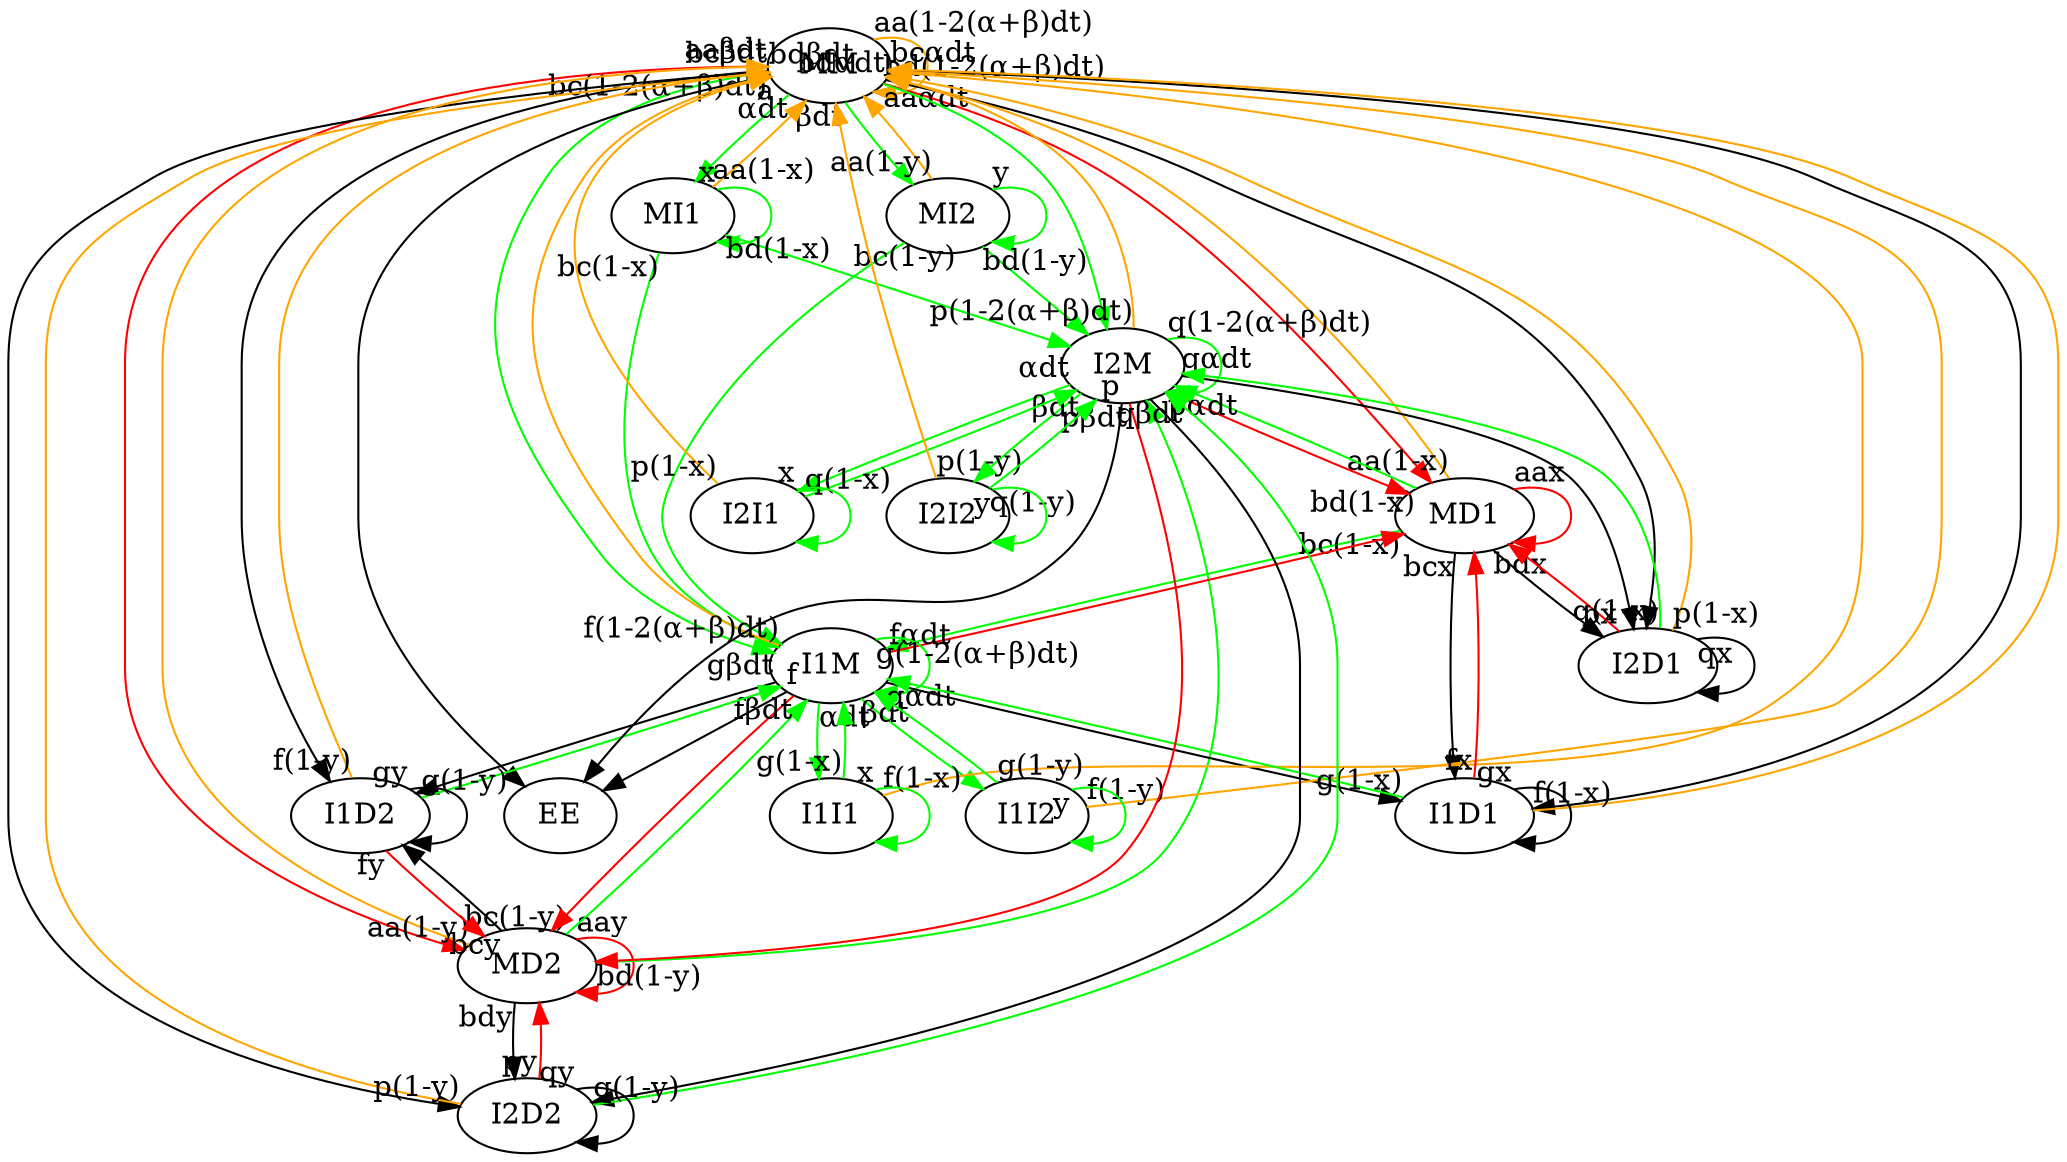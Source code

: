 digraph G {
 0 [label="MM"];
 1 [label="MI1"];
 2 [label="MI2"];
 3 [label="MD1"];
 4 [label="MD2"];
 5 [label="I1M"];
 6 [label="I1I1"];
 7 [label="I1I2"];
 8 [label="I1D1"];
 9 [label="I1D2"];
 10 [label="I2M"];
 11 [label="I2I1"];
 12 [label="I2I2"];
 13 [label="I2D1"];
 14 [label="I2D2"];
 15 [label="EE"];

 0 -> 1 [color="green",taillabel="αdt"];
 0 -> 2 [color="green",taillabel="βdt"];
 0 -> 0 [color="orange",taillabel="aa(1-2(α+β)dt)"];
 0 -> 3 [color="red",taillabel="aaαdt"];
 0 -> 4 [color="red",taillabel="aaβdt"];
 0 -> 5 [color="green",taillabel="bc(1-2(α+β)dt)"];
 0 -> 8 [taillabel="bcαdt"];
 0 -> 9 [taillabel="bcβdt"];
 0 -> 10 [color="green",taillabel="bd(1-2(α+β)dt)"];
 0 -> 13 [taillabel="bdαdt"];
 0 -> 14 [taillabel="bdβdt"];
 0 -> 15 [taillabel="a"];

 1 -> 1 [color="green",taillabel="x"];
 1 -> 0 [color="orange",taillabel="aa(1-x)"];
 1 -> 5 [color="green",taillabel="bc(1-x)"];
 1 -> 10 [color="green",taillabel="bd(1-x)"];

 2 -> 2 [color="green",taillabel="y"];
 2 -> 0 [color="orange",taillabel="aa(1-y)"];
 2 -> 5 [color="green",taillabel="bc(1-y)"];
 2 -> 10 [color="green",taillabel="bd(1-y)"];

 3 -> 0 [color="orange",taillabel="aa(1-x)"];
 3 -> 3 [color="red",taillabel="aax"];
 3 -> 5 [color="green",taillabel="bc(1-x)"];
 3 -> 8 [taillabel="bcx"];
 3 -> 10 [color="green",taillabel="bd(1-x)"];
 3 -> 13 [taillabel="bdx"];

 4 -> 0 [color="orange",taillabel="aa(1-y)"];
 4 -> 4 [color="red",taillabel="aay"];
 4 -> 5 [color="green",taillabel="bc(1-y)"];
 4 -> 9 [taillabel="bcy"];
 4 -> 10 [color="green",taillabel="bd(1-y)"];
 4 -> 14 [taillabel="bdy"];

 5 -> 6 [color="green",taillabel="αdt"];
 5 -> 7 [color="green",taillabel="βdt"];
 5 -> 0 [color="orange",taillabel="f(1-2(α+β)dt)"];
 5 -> 3 [color="red",taillabel="fαdt"];
 5 -> 4 [color="red",taillabel="fβdt"];
 5 -> 5 [color="green",taillabel="g(1-2(α+β)dt)"];
 5 -> 8 [taillabel="gαdt"];
 5 -> 9 [taillabel="gβdt"];
 5 -> 15 [taillabel="f"];

 6 -> 6 [color="green",taillabel="x"];
 6 -> 0 [color="orange",taillabel="f(1-x)"];
 6 -> 5 [color="green",taillabel="g(1-x)"];

 7 -> 7 [color="green",taillabel="y"];
 7 -> 0 [color="orange",taillabel="f(1-y)"];
 7 -> 5 [color="green",taillabel="g(1-y)"];

 8 -> 0 [color="orange",taillabel="f(1-x)"];
 8 -> 3 [color="red",taillabel="fx"];
 8 -> 5 [color="green",taillabel="g(1-x)"];
 8 -> 8 [taillabel="gx"];

 9 -> 0 [color="orange",taillabel="f(1-y)"];
 9 -> 4 [color="red",taillabel="fy"];
 9 -> 5 [color="green",taillabel="g(1-y)"];
 9 -> 9 [taillabel="gy"];

 10 -> 11 [color="green",taillabel="αdt"];
 10 -> 12 [color="green",taillabel="βdt"];
 10 -> 0 [color="orange",taillabel="p(1-2(α+β)dt)"];
 10 -> 3 [color="red",taillabel="pαdt"];
 10 -> 4 [color="red",taillabel="pβdt"];
 10 -> 10 [color="green",taillabel="q(1-2(α+β)dt)"];
 10 -> 13 [taillabel="qαdt"];
 10 -> 14 [taillabel="qβdt"];
 10 -> 15 [taillabel="p"];

 11 -> 11 [color="green",taillabel="x"];
 11 -> 0 [color="orange",taillabel="p(1-x)"];
 11 -> 10 [color="green",taillabel="q(1-x)"];

 12 -> 12 [color="green",taillabel="y"];
 12 -> 0 [color="orange",taillabel="p(1-y)"];
 12 -> 10 [color="green",taillabel="q(1-y)"];

 13 -> 0 [color="orange",taillabel="p(1-x)"];
 13 -> 3 [color="red",taillabel="px"];
 13 -> 10 [color="green",taillabel="q(1-x)"];
 13 -> 13 [taillabel="qx"];

 14 -> 0 [color="orange",taillabel="p(1-y)"];
 14 -> 4 [color="red",taillabel="py"];
 14 -> 10 [color="green",taillabel="q(1-y)"];
 14 -> 14 [taillabel="qy"];


}
